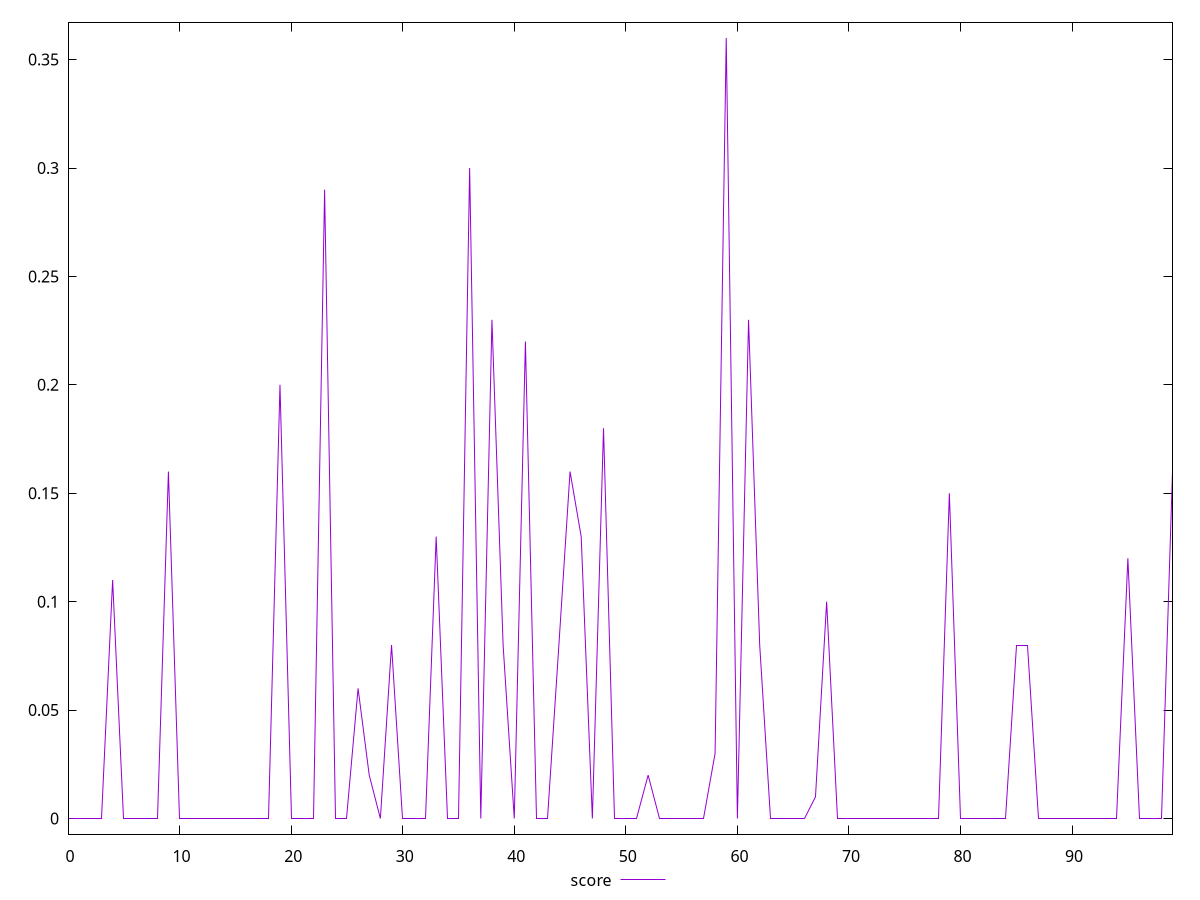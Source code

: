 reset

$score <<EOF
0 0
1 0
2 0
3 0
4 0.11
5 0
6 0
7 0
8 0
9 0.16
10 0
11 0
12 0
13 0
14 0
15 0
16 0
17 0
18 0
19 0.2
20 0
21 0
22 0
23 0.29
24 0
25 0
26 0.06
27 0.02
28 0
29 0.08
30 0
31 0
32 0
33 0.13
34 0
35 0
36 0.3
37 0
38 0.23
39 0.08
40 0
41 0.22
42 0
43 0
44 0.08
45 0.16
46 0.13
47 0
48 0.18
49 0
50 0
51 0
52 0.02
53 0
54 0
55 0
56 0
57 0
58 0.03
59 0.36
60 0
61 0.23
62 0.08
63 0
64 0
65 0
66 0
67 0.01
68 0.1
69 0
70 0
71 0
72 0
73 0
74 0
75 0
76 0
77 0
78 0
79 0.15
80 0
81 0
82 0
83 0
84 0
85 0.08
86 0.08
87 0
88 0
89 0
90 0
91 0
92 0
93 0
94 0
95 0.12
96 0
97 0
98 0
99 0.16
EOF

set key outside below
set xrange [0:99]
set yrange [-0.0072:0.36719999999999997]
set trange [-0.0072:0.36719999999999997]
set terminal svg size 640, 500 enhanced background rgb 'white'
set output "report_00013_2021-02-09T12-04-24.940Z/unused-javascript/samples/pages+cached/score/values.svg"

plot $score title "score" with line

reset
